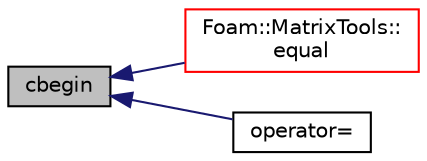 digraph "cbegin"
{
  bgcolor="transparent";
  edge [fontname="Helvetica",fontsize="10",labelfontname="Helvetica",labelfontsize="10"];
  node [fontname="Helvetica",fontsize="10",shape=record];
  rankdir="LR";
  Node1 [label="cbegin",height=0.2,width=0.4,color="black", fillcolor="grey75", style="filled" fontcolor="black"];
  Node1 -> Node2 [dir="back",color="midnightblue",fontsize="10",style="solid",fontname="Helvetica"];
  Node2 [label="Foam::MatrixTools::\lequal",height=0.2,width=0.4,color="red",URL="$namespaceFoam_1_1MatrixTools.html#ac3b38569a0efabf1f6d4b76c2cb7a493",tooltip="Compare matrix elements for absolute or relative equality. "];
  Node1 -> Node3 [dir="back",color="midnightblue",fontsize="10",style="solid",fontname="Helvetica"];
  Node3 [label="operator=",height=0.2,width=0.4,color="black",URL="$classFoam_1_1Matrix.html#a6327f857c7a4052f240abe15149d2cb4",tooltip="Move assignment. "];
}
